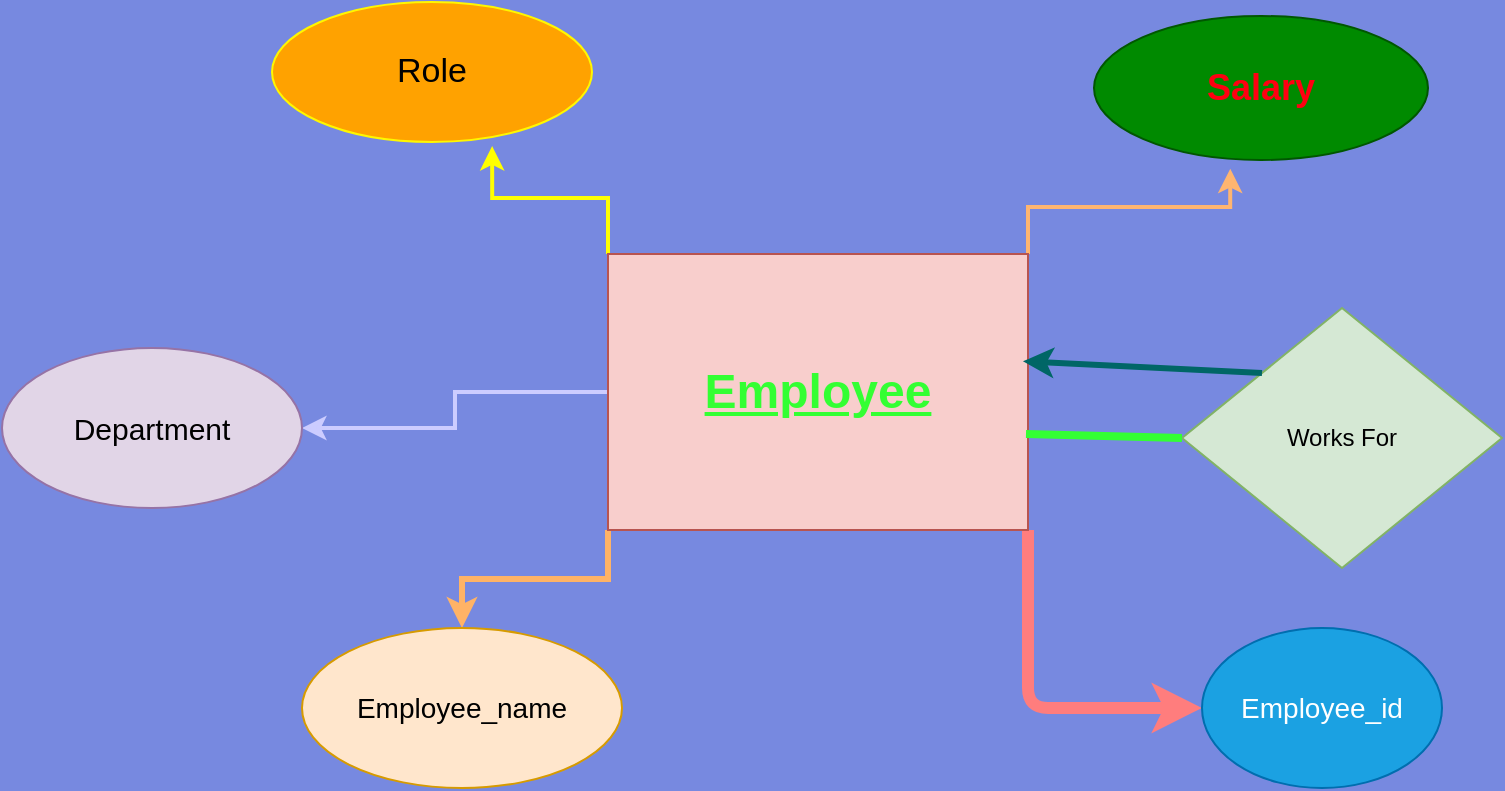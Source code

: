 <mxfile version="21.6.5" type="github">
  <diagram id="R2lEEEUBdFMjLlhIrx00" name="Page-1">
    <mxGraphModel dx="880" dy="1551" grid="0" gridSize="10" guides="1" tooltips="1" connect="1" arrows="1" fold="1" page="1" pageScale="1" pageWidth="850" pageHeight="1100" background="#7789E0" math="0" shadow="0" extFonts="Permanent Marker^https://fonts.googleapis.com/css?family=Permanent+Marker">
      <root>
        <mxCell id="0" />
        <mxCell id="1" parent="0" />
        <mxCell id="tlvbZnO4AzlykR9LZCKi-15" style="edgeStyle=orthogonalEdgeStyle;rounded=1;orthogonalLoop=1;jettySize=auto;html=1;exitX=1;exitY=1;exitDx=0;exitDy=0;entryX=0;entryY=0.5;entryDx=0;entryDy=0;strokeColor=#FF7D7D;strokeWidth=6;" edge="1" parent="1" source="tlvbZnO4AzlykR9LZCKi-1" target="tlvbZnO4AzlykR9LZCKi-5">
          <mxGeometry relative="1" as="geometry" />
        </mxCell>
        <mxCell id="tlvbZnO4AzlykR9LZCKi-16" style="edgeStyle=orthogonalEdgeStyle;rounded=0;orthogonalLoop=1;jettySize=auto;html=1;exitX=0;exitY=1;exitDx=0;exitDy=0;strokeColor=#FFB366;strokeWidth=3;" edge="1" parent="1" source="tlvbZnO4AzlykR9LZCKi-1" target="tlvbZnO4AzlykR9LZCKi-4">
          <mxGeometry relative="1" as="geometry" />
        </mxCell>
        <mxCell id="tlvbZnO4AzlykR9LZCKi-17" style="edgeStyle=orthogonalEdgeStyle;rounded=0;orthogonalLoop=1;jettySize=auto;html=1;exitX=0;exitY=0;exitDx=0;exitDy=0;entryX=0.688;entryY=1.029;entryDx=0;entryDy=0;entryPerimeter=0;strokeColor=#FFFF00;strokeWidth=2;" edge="1" parent="1" source="tlvbZnO4AzlykR9LZCKi-1" target="tlvbZnO4AzlykR9LZCKi-2">
          <mxGeometry relative="1" as="geometry" />
        </mxCell>
        <mxCell id="tlvbZnO4AzlykR9LZCKi-18" style="edgeStyle=orthogonalEdgeStyle;rounded=0;orthogonalLoop=1;jettySize=auto;html=1;exitX=1;exitY=0;exitDx=0;exitDy=0;entryX=0.408;entryY=1.06;entryDx=0;entryDy=0;entryPerimeter=0;strokeColor=#FFB570;strokeWidth=2;" edge="1" parent="1" source="tlvbZnO4AzlykR9LZCKi-1" target="tlvbZnO4AzlykR9LZCKi-3">
          <mxGeometry relative="1" as="geometry" />
        </mxCell>
        <mxCell id="tlvbZnO4AzlykR9LZCKi-21" style="edgeStyle=orthogonalEdgeStyle;rounded=0;orthogonalLoop=1;jettySize=auto;html=1;exitX=0;exitY=0.5;exitDx=0;exitDy=0;entryX=1;entryY=0.5;entryDx=0;entryDy=0;strokeColor=#CCCCFF;strokeWidth=2;" edge="1" parent="1" source="tlvbZnO4AzlykR9LZCKi-1" target="tlvbZnO4AzlykR9LZCKi-20">
          <mxGeometry relative="1" as="geometry" />
        </mxCell>
        <mxCell id="tlvbZnO4AzlykR9LZCKi-1" value="&lt;h1&gt;&lt;b&gt;&lt;font color=&quot;#33ff33&quot;&gt;&lt;u&gt;Employee&lt;/u&gt;&lt;/font&gt;&lt;/b&gt;&lt;/h1&gt;" style="rounded=0;whiteSpace=wrap;html=1;fillColor=#f8cecc;strokeColor=#b85450;" vertex="1" parent="1">
          <mxGeometry x="353" y="-297" width="210" height="138" as="geometry" />
        </mxCell>
        <mxCell id="tlvbZnO4AzlykR9LZCKi-2" value="&lt;font style=&quot;font-size: 17px;&quot;&gt;Role&lt;/font&gt;" style="ellipse;whiteSpace=wrap;html=1;strokeColor=#fff700;fillColor=#ffa200;" vertex="1" parent="1">
          <mxGeometry x="185" y="-423" width="160" height="70" as="geometry" />
        </mxCell>
        <mxCell id="tlvbZnO4AzlykR9LZCKi-3" value="&lt;h3&gt;&lt;font color=&quot;#ff0011&quot; style=&quot;font-size: 18px;&quot;&gt;Salary&lt;/font&gt;&lt;/h3&gt;" style="ellipse;whiteSpace=wrap;html=1;fillColor=#008a00;strokeColor=#005700;fontColor=#ffffff;" vertex="1" parent="1">
          <mxGeometry x="596" y="-416" width="167" height="72" as="geometry" />
        </mxCell>
        <mxCell id="tlvbZnO4AzlykR9LZCKi-4" value="&lt;font style=&quot;font-size: 14px;&quot;&gt;Employee_name&lt;/font&gt;" style="ellipse;whiteSpace=wrap;html=1;fillColor=#ffe6cc;strokeColor=#d79b00;" vertex="1" parent="1">
          <mxGeometry x="200" y="-110" width="160" height="80" as="geometry" />
        </mxCell>
        <mxCell id="tlvbZnO4AzlykR9LZCKi-5" value="&lt;font style=&quot;font-size: 14px;&quot;&gt;Employee_id&lt;/font&gt;" style="ellipse;whiteSpace=wrap;html=1;fillColor=#1ba1e2;fontColor=#ffffff;strokeColor=#006EAF;" vertex="1" parent="1">
          <mxGeometry x="650" y="-110" width="120" height="80" as="geometry" />
        </mxCell>
        <mxCell id="tlvbZnO4AzlykR9LZCKi-6" value="Works For" style="rhombus;whiteSpace=wrap;html=1;fillColor=#d5e8d4;strokeColor=#82b366;" vertex="1" parent="1">
          <mxGeometry x="640" y="-270" width="160" height="130" as="geometry" />
        </mxCell>
        <mxCell id="tlvbZnO4AzlykR9LZCKi-12" value="" style="endArrow=classic;html=1;rounded=0;exitX=0;exitY=0;exitDx=0;exitDy=0;entryX=0.988;entryY=0.389;entryDx=0;entryDy=0;entryPerimeter=0;strokeColor=#006666;strokeWidth=3;" edge="1" parent="1" source="tlvbZnO4AzlykR9LZCKi-6" target="tlvbZnO4AzlykR9LZCKi-1">
          <mxGeometry width="50" height="50" relative="1" as="geometry">
            <mxPoint x="530" y="-180" as="sourcePoint" />
            <mxPoint x="580" y="-230" as="targetPoint" />
          </mxGeometry>
        </mxCell>
        <mxCell id="tlvbZnO4AzlykR9LZCKi-13" value="" style="endArrow=none;html=1;rounded=0;entryX=0;entryY=0.5;entryDx=0;entryDy=0;strokeColor=#33FF33;strokeWidth=4;" edge="1" parent="1" target="tlvbZnO4AzlykR9LZCKi-6">
          <mxGeometry width="50" height="50" relative="1" as="geometry">
            <mxPoint x="562" y="-207" as="sourcePoint" />
            <mxPoint x="580" y="-230" as="targetPoint" />
          </mxGeometry>
        </mxCell>
        <mxCell id="tlvbZnO4AzlykR9LZCKi-20" value="&lt;font style=&quot;font-size: 15px;&quot;&gt;Department&lt;/font&gt;" style="ellipse;whiteSpace=wrap;html=1;strokeColor=#9673a6;fillColor=#e1d5e7;" vertex="1" parent="1">
          <mxGeometry x="50" y="-250" width="150" height="80" as="geometry" />
        </mxCell>
      </root>
    </mxGraphModel>
  </diagram>
</mxfile>
